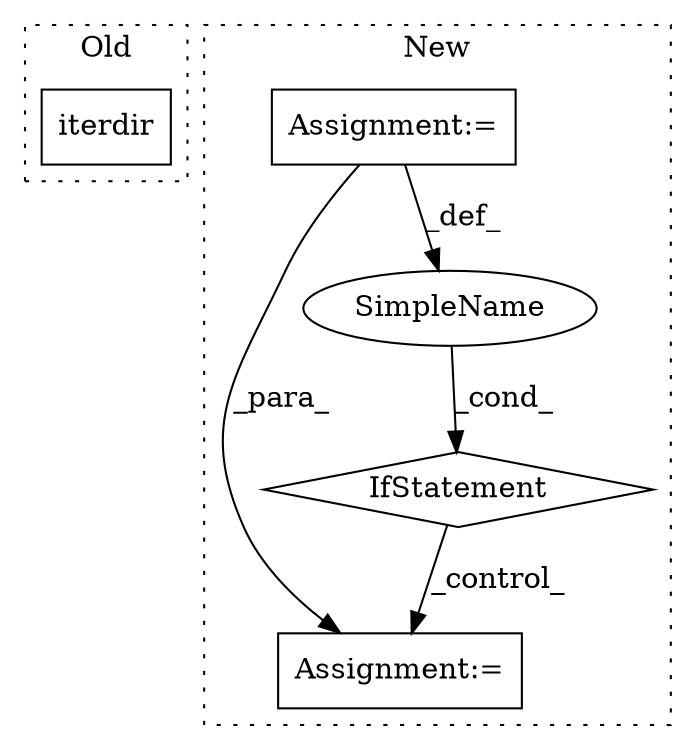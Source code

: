 digraph G {
subgraph cluster0 {
1 [label="iterdir" a="32" s="6299" l="9" shape="box"];
label = "Old";
style="dotted";
}
subgraph cluster1 {
2 [label="IfStatement" a="25" s="12502,12534" l="10,2" shape="diamond"];
3 [label="Assignment:=" a="7" s="12551" l="1" shape="box"];
4 [label="SimpleName" a="42" s="" l="" shape="ellipse"];
5 [label="Assignment:=" a="7" s="12005" l="6" shape="box"];
label = "New";
style="dotted";
}
2 -> 3 [label="_control_"];
4 -> 2 [label="_cond_"];
5 -> 3 [label="_para_"];
5 -> 4 [label="_def_"];
}